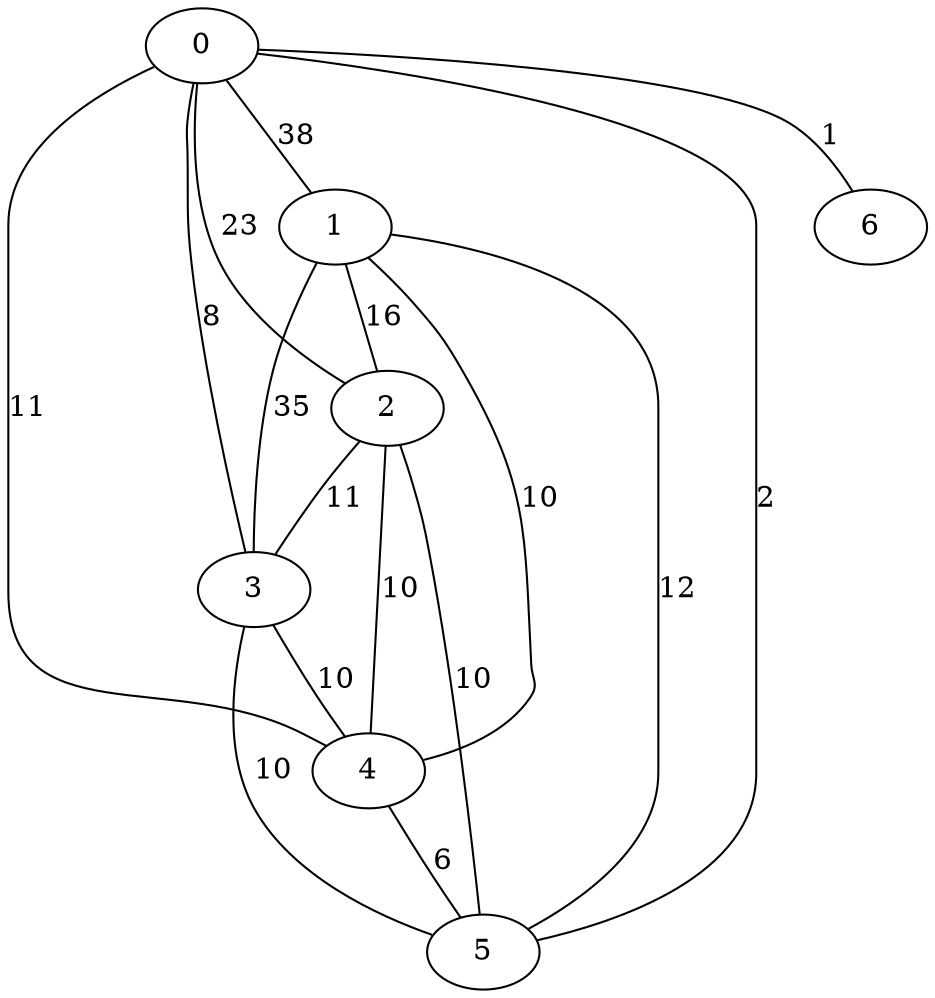 strict graph  {
0;
1;
2;
3;
4;
5;
6;
0 -- 1  [label=38, weight=38];
0 -- 2  [label=23, weight=23];
0 -- 3  [label=8, weight=8];
0 -- 4  [label=11, weight=11];
0 -- 5  [label=2, weight=2];
0 -- 6  [label=1, weight=1];
1 -- 2  [label=16, weight=16];
1 -- 3  [label=35, weight=35];
1 -- 4  [label=10, weight=10];
1 -- 5  [label=12, weight=12];
2 -- 3  [label=11, weight=11];
2 -- 4  [label=10, weight=10];
2 -- 5  [label=10, weight=10];
3 -- 4  [label=10, weight=10];
3 -- 5  [label=10, weight=10];
4 -- 5  [label=6, weight=6];
}
